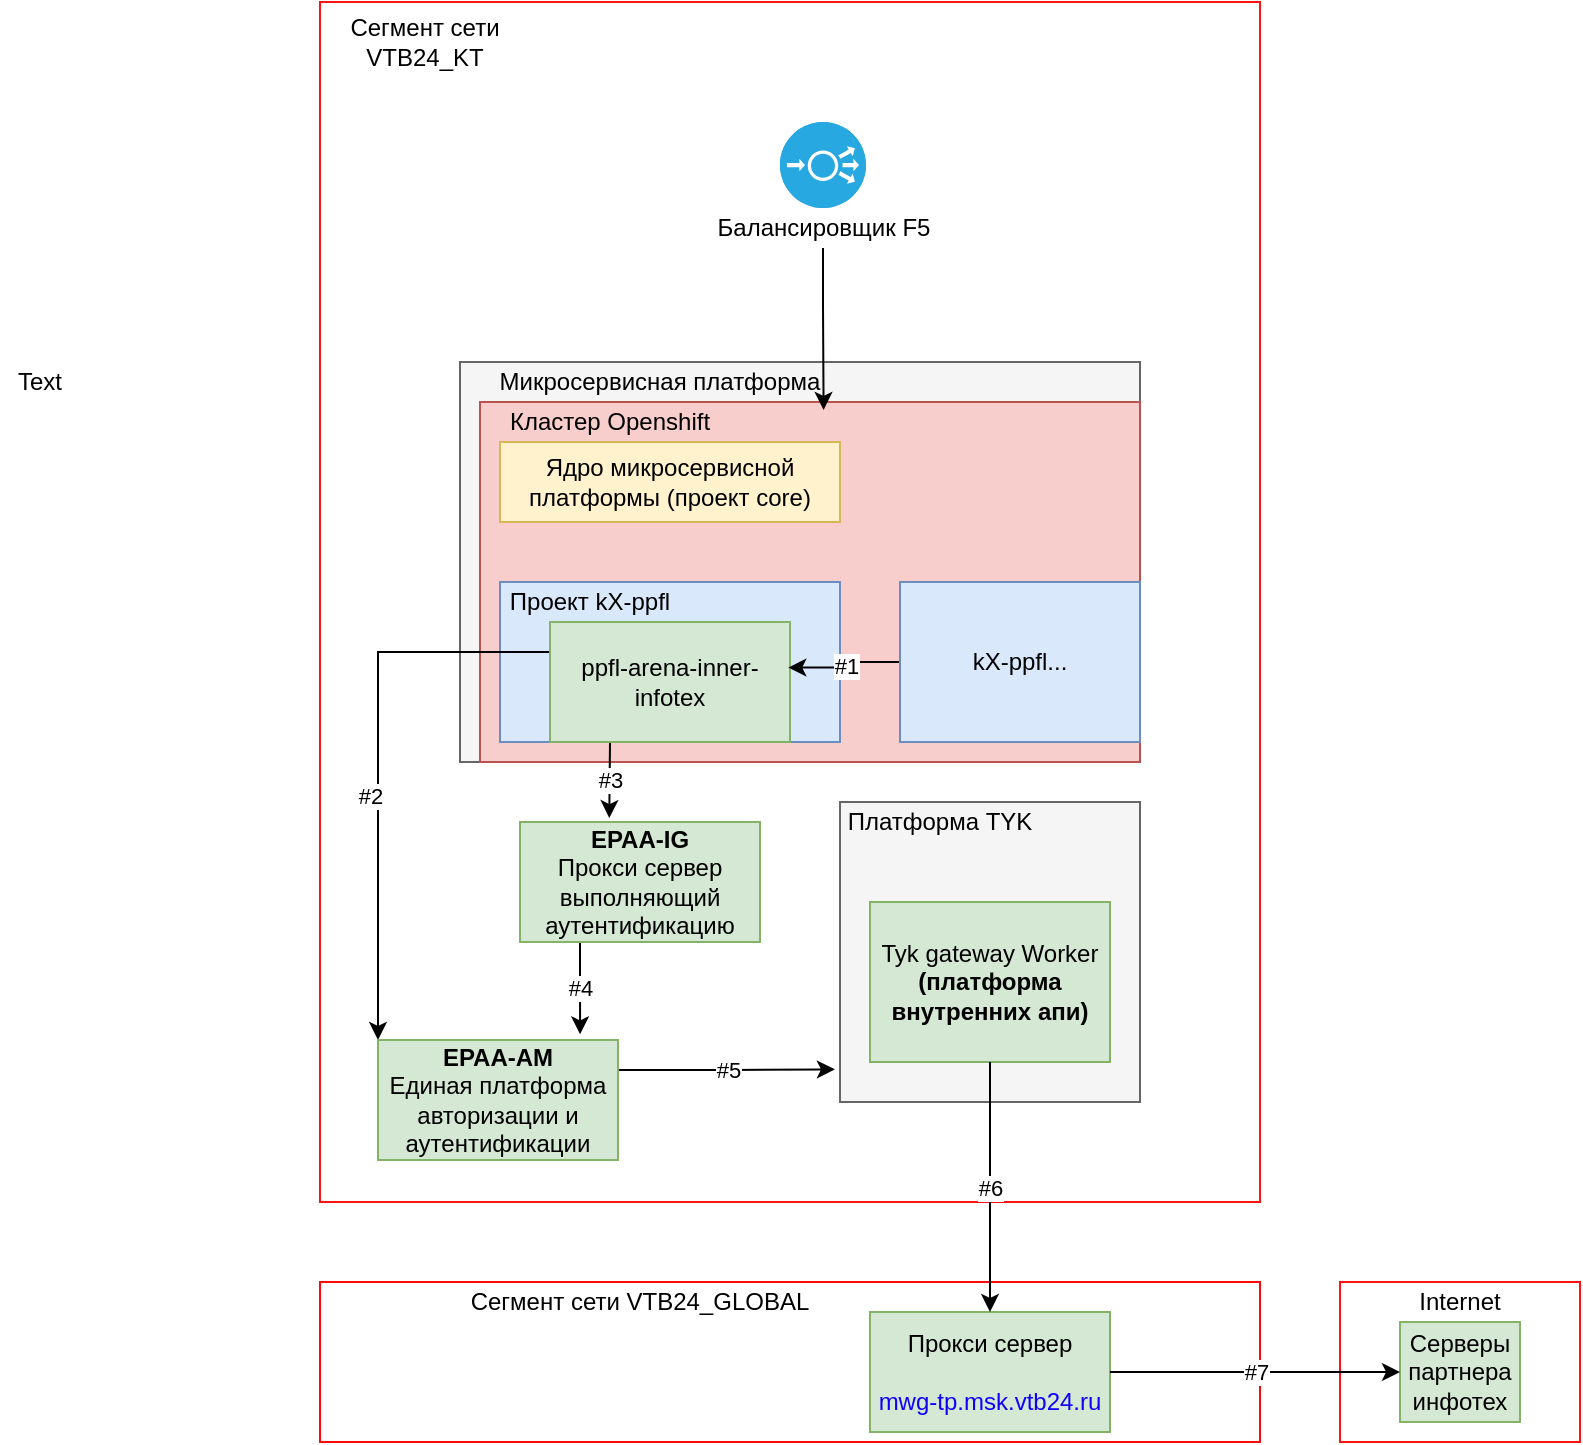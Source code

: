 <mxfile version="14.4.2" type="github"><diagram id="YjG03JXbIrYrPTqpu0ib" name="Page-1"><mxGraphModel dx="1865" dy="491" grid="1" gridSize="10" guides="1" tooltips="1" connect="1" arrows="1" fold="1" page="1" pageScale="1" pageWidth="827" pageHeight="1169" math="0" shadow="0"><root><mxCell id="0"/><mxCell id="1" parent="0"/><mxCell id="4GEXy3pskoq6MPJlzbnw-40" value="" style="rounded=0;whiteSpace=wrap;html=1;strokeColor=#FF1212;" vertex="1" parent="1"><mxGeometry x="60" y="80" width="470" height="600" as="geometry"/></mxCell><mxCell id="4GEXy3pskoq6MPJlzbnw-1" value="" style="rounded=0;whiteSpace=wrap;html=1;fillColor=#f5f5f5;strokeColor=#666666;fontColor=#333333;" vertex="1" parent="1"><mxGeometry x="130" y="260" width="340" height="200" as="geometry"/></mxCell><mxCell id="4GEXy3pskoq6MPJlzbnw-2" value="Text" style="text;html=1;strokeColor=none;fillColor=none;align=center;verticalAlign=middle;whiteSpace=wrap;rounded=0;" vertex="1" parent="1"><mxGeometry x="-100" y="260" width="40" height="20" as="geometry"/></mxCell><mxCell id="4GEXy3pskoq6MPJlzbnw-3" value="Микросервисная платформа" style="text;html=1;strokeColor=none;fillColor=none;align=center;verticalAlign=middle;whiteSpace=wrap;rounded=0;" vertex="1" parent="1"><mxGeometry x="130" y="260" width="200" height="20" as="geometry"/></mxCell><mxCell id="4GEXy3pskoq6MPJlzbnw-4" value="" style="rounded=0;whiteSpace=wrap;html=1;fillColor=#f8cecc;strokeColor=#b85450;" vertex="1" parent="1"><mxGeometry x="140" y="280" width="330" height="180" as="geometry"/></mxCell><mxCell id="4GEXy3pskoq6MPJlzbnw-5" value="Кластер Openshift" style="text;html=1;strokeColor=none;fillColor=none;align=center;verticalAlign=middle;whiteSpace=wrap;rounded=0;" vertex="1" parent="1"><mxGeometry x="140" y="280" width="130" height="20" as="geometry"/></mxCell><mxCell id="4GEXy3pskoq6MPJlzbnw-8" value="" style="rounded=0;whiteSpace=wrap;html=1;fillColor=#dae8fc;strokeColor=#6c8ebf;align=left;" vertex="1" parent="1"><mxGeometry x="150" y="370" width="170" height="80" as="geometry"/></mxCell><mxCell id="4GEXy3pskoq6MPJlzbnw-9" value="Проект kX-ppfl" style="text;html=1;strokeColor=none;fillColor=none;align=center;verticalAlign=middle;whiteSpace=wrap;rounded=0;" vertex="1" parent="1"><mxGeometry x="150" y="370" width="90" height="20" as="geometry"/></mxCell><mxCell id="4GEXy3pskoq6MPJlzbnw-23" style="edgeStyle=orthogonalEdgeStyle;rounded=0;orthogonalLoop=1;jettySize=auto;html=1;exitX=0;exitY=0.25;exitDx=0;exitDy=0;entryX=0;entryY=0;entryDx=0;entryDy=0;" edge="1" parent="1" source="4GEXy3pskoq6MPJlzbnw-10" target="4GEXy3pskoq6MPJlzbnw-14"><mxGeometry relative="1" as="geometry"/></mxCell><mxCell id="4GEXy3pskoq6MPJlzbnw-38" value="#2" style="edgeLabel;html=1;align=center;verticalAlign=middle;resizable=0;points=[];" vertex="1" connectable="0" parent="4GEXy3pskoq6MPJlzbnw-23"><mxGeometry x="0.129" y="-4" relative="1" as="geometry"><mxPoint as="offset"/></mxGeometry></mxCell><mxCell id="4GEXy3pskoq6MPJlzbnw-24" value="#3" style="edgeStyle=orthogonalEdgeStyle;rounded=0;orthogonalLoop=1;jettySize=auto;html=1;exitX=0.25;exitY=1;exitDx=0;exitDy=0;entryX=0.372;entryY=-0.033;entryDx=0;entryDy=0;entryPerimeter=0;" edge="1" parent="1" source="4GEXy3pskoq6MPJlzbnw-10" target="4GEXy3pskoq6MPJlzbnw-13"><mxGeometry relative="1" as="geometry"/></mxCell><mxCell id="4GEXy3pskoq6MPJlzbnw-10" value="ppfl-arena-inner-infotex" style="rounded=0;whiteSpace=wrap;html=1;fillColor=#d5e8d4;strokeColor=#82b366;" vertex="1" parent="1"><mxGeometry x="175" y="390" width="120" height="60" as="geometry"/></mxCell><mxCell id="4GEXy3pskoq6MPJlzbnw-37" value="#1" style="edgeStyle=orthogonalEdgeStyle;rounded=0;orthogonalLoop=1;jettySize=auto;html=1;exitX=0;exitY=0.5;exitDx=0;exitDy=0;entryX=0.993;entryY=0.38;entryDx=0;entryDy=0;entryPerimeter=0;" edge="1" parent="1" source="4GEXy3pskoq6MPJlzbnw-11" target="4GEXy3pskoq6MPJlzbnw-10"><mxGeometry relative="1" as="geometry"/></mxCell><mxCell id="4GEXy3pskoq6MPJlzbnw-11" value="kX-ppfl..." style="rounded=0;whiteSpace=wrap;html=1;fillColor=#dae8fc;strokeColor=#6c8ebf;" vertex="1" parent="1"><mxGeometry x="350" y="370" width="120" height="80" as="geometry"/></mxCell><mxCell id="4GEXy3pskoq6MPJlzbnw-25" value="#4" style="edgeStyle=orthogonalEdgeStyle;rounded=0;orthogonalLoop=1;jettySize=auto;html=1;exitX=0.25;exitY=1;exitDx=0;exitDy=0;entryX=0.842;entryY=-0.047;entryDx=0;entryDy=0;entryPerimeter=0;" edge="1" parent="1" source="4GEXy3pskoq6MPJlzbnw-13" target="4GEXy3pskoq6MPJlzbnw-14"><mxGeometry relative="1" as="geometry"/></mxCell><mxCell id="4GEXy3pskoq6MPJlzbnw-13" value="&lt;b&gt;EPAA-IG&lt;/b&gt;&lt;br&gt;Прокси сервер выполняющий аутентификацию" style="rounded=0;whiteSpace=wrap;html=1;fillColor=#d5e8d4;strokeColor=#82b366;" vertex="1" parent="1"><mxGeometry x="160" y="490" width="120" height="60" as="geometry"/></mxCell><mxCell id="4GEXy3pskoq6MPJlzbnw-26" value="#5" style="edgeStyle=orthogonalEdgeStyle;rounded=0;orthogonalLoop=1;jettySize=auto;html=1;exitX=1;exitY=0.25;exitDx=0;exitDy=0;entryX=-0.017;entryY=0.891;entryDx=0;entryDy=0;entryPerimeter=0;" edge="1" parent="1" source="4GEXy3pskoq6MPJlzbnw-14" target="4GEXy3pskoq6MPJlzbnw-15"><mxGeometry relative="1" as="geometry"/></mxCell><mxCell id="4GEXy3pskoq6MPJlzbnw-14" value="&lt;b&gt;EPAA-AM&lt;/b&gt;&lt;br&gt;Единая платформа авторизации и аутентификации" style="rounded=0;whiteSpace=wrap;html=1;fillColor=#d5e8d4;strokeColor=#82b366;" vertex="1" parent="1"><mxGeometry x="89" y="599" width="120" height="60" as="geometry"/></mxCell><mxCell id="4GEXy3pskoq6MPJlzbnw-15" value="" style="whiteSpace=wrap;html=1;aspect=fixed;fillColor=#f5f5f5;strokeColor=#666666;fontColor=#333333;" vertex="1" parent="1"><mxGeometry x="320" y="480" width="150" height="150" as="geometry"/></mxCell><mxCell id="4GEXy3pskoq6MPJlzbnw-16" value="Платформа TYK" style="text;html=1;strokeColor=none;fillColor=none;align=center;verticalAlign=middle;whiteSpace=wrap;rounded=0;" vertex="1" parent="1"><mxGeometry x="320" y="480" width="100" height="20" as="geometry"/></mxCell><mxCell id="4GEXy3pskoq6MPJlzbnw-17" value="Tyk gateway Worker&lt;br&gt;&lt;b&gt;(платформа внутренних апи)&lt;/b&gt;" style="rounded=0;whiteSpace=wrap;html=1;fillColor=#d5e8d4;strokeColor=#82b366;" vertex="1" parent="1"><mxGeometry x="335" y="530" width="120" height="80" as="geometry"/></mxCell><mxCell id="4GEXy3pskoq6MPJlzbnw-19" value="" style="group" vertex="1" connectable="0" parent="1"><mxGeometry x="251.5" y="140" width="120" height="63" as="geometry"/></mxCell><mxCell id="4GEXy3pskoq6MPJlzbnw-6" value="" style="fillColor=#28A8E0;verticalLabelPosition=bottom;html=1;strokeColor=#ffffff;verticalAlign=top;align=center;points=[[0.145,0.145,0],[0.5,0,0],[0.855,0.145,0],[1,0.5,0],[0.855,0.855,0],[0.5,1,0],[0.145,0.855,0],[0,0.5,0]];pointerEvents=1;shape=mxgraph.cisco_safe.compositeIcon;bgIcon=ellipse;resIcon=mxgraph.cisco_safe.capability.load_balancer;" vertex="1" parent="4GEXy3pskoq6MPJlzbnw-19"><mxGeometry x="38.5" width="43" height="43" as="geometry"/></mxCell><mxCell id="4GEXy3pskoq6MPJlzbnw-7" value="Балансировщик F5" style="text;html=1;strokeColor=none;fillColor=none;align=center;verticalAlign=middle;whiteSpace=wrap;rounded=0;" vertex="1" parent="4GEXy3pskoq6MPJlzbnw-19"><mxGeometry y="43" width="120" height="20" as="geometry"/></mxCell><mxCell id="4GEXy3pskoq6MPJlzbnw-20" style="edgeStyle=orthogonalEdgeStyle;rounded=0;orthogonalLoop=1;jettySize=auto;html=1;exitX=0.5;exitY=1;exitDx=0;exitDy=0;entryX=0.909;entryY=1.2;entryDx=0;entryDy=0;entryPerimeter=0;" edge="1" parent="1" source="4GEXy3pskoq6MPJlzbnw-7" target="4GEXy3pskoq6MPJlzbnw-3"><mxGeometry relative="1" as="geometry"/></mxCell><mxCell id="4GEXy3pskoq6MPJlzbnw-21" value="Ядро микросервисной платформы (проект core)" style="rounded=0;whiteSpace=wrap;html=1;fillColor=#fff2cc;strokeColor=#d6b656;" vertex="1" parent="1"><mxGeometry x="150" y="300" width="170" height="40" as="geometry"/></mxCell><mxCell id="4GEXy3pskoq6MPJlzbnw-28" value="" style="rounded=0;whiteSpace=wrap;html=1;strokeColor=#FF0808;" vertex="1" parent="1"><mxGeometry x="60" y="720" width="470" height="80" as="geometry"/></mxCell><mxCell id="4GEXy3pskoq6MPJlzbnw-29" value="Сегмент сети VTB24_GLOBAL" style="text;html=1;strokeColor=none;fillColor=none;align=center;verticalAlign=middle;whiteSpace=wrap;rounded=0;" vertex="1" parent="1"><mxGeometry x="120" y="720" width="200" height="20" as="geometry"/></mxCell><mxCell id="4GEXy3pskoq6MPJlzbnw-27" value="Прокси сервер&lt;br&gt;&lt;br&gt;&lt;font color=&quot;#1100ff&quot;&gt;mwg-tp.msk.vtb24.ru&lt;/font&gt;" style="rounded=0;whiteSpace=wrap;html=1;fillColor=#d5e8d4;strokeColor=#82b366;" vertex="1" parent="1"><mxGeometry x="335" y="735" width="120" height="60" as="geometry"/></mxCell><mxCell id="4GEXy3pskoq6MPJlzbnw-30" value="" style="rounded=0;whiteSpace=wrap;html=1;strokeColor=#FF1212;" vertex="1" parent="1"><mxGeometry x="570" y="720" width="120" height="80" as="geometry"/></mxCell><mxCell id="4GEXy3pskoq6MPJlzbnw-31" value="Internet" style="text;html=1;strokeColor=none;fillColor=none;align=center;verticalAlign=middle;whiteSpace=wrap;rounded=0;" vertex="1" parent="1"><mxGeometry x="610" y="720" width="40" height="20" as="geometry"/></mxCell><mxCell id="4GEXy3pskoq6MPJlzbnw-32" value="Серверы партнера инфотех" style="rounded=0;whiteSpace=wrap;html=1;fillColor=#d5e8d4;strokeColor=#82b366;" vertex="1" parent="1"><mxGeometry x="600" y="740" width="60" height="50" as="geometry"/></mxCell><mxCell id="4GEXy3pskoq6MPJlzbnw-41" value="Сегмент сети VTB24_KT" style="text;html=1;strokeColor=none;fillColor=none;align=center;verticalAlign=middle;whiteSpace=wrap;rounded=0;" vertex="1" parent="1"><mxGeometry x="55" y="90" width="115" height="20" as="geometry"/></mxCell><mxCell id="4GEXy3pskoq6MPJlzbnw-34" value="#7" style="edgeStyle=orthogonalEdgeStyle;rounded=0;orthogonalLoop=1;jettySize=auto;html=1;exitX=1;exitY=0.5;exitDx=0;exitDy=0;entryX=0;entryY=0.5;entryDx=0;entryDy=0;" edge="1" parent="1" source="4GEXy3pskoq6MPJlzbnw-27" target="4GEXy3pskoq6MPJlzbnw-32"><mxGeometry relative="1" as="geometry"/></mxCell><mxCell id="4GEXy3pskoq6MPJlzbnw-33" value="#6" style="edgeStyle=orthogonalEdgeStyle;rounded=0;orthogonalLoop=1;jettySize=auto;html=1;exitX=0.5;exitY=1;exitDx=0;exitDy=0;entryX=0.5;entryY=0;entryDx=0;entryDy=0;" edge="1" parent="1" source="4GEXy3pskoq6MPJlzbnw-17" target="4GEXy3pskoq6MPJlzbnw-27"><mxGeometry relative="1" as="geometry"/></mxCell></root></mxGraphModel></diagram></mxfile>